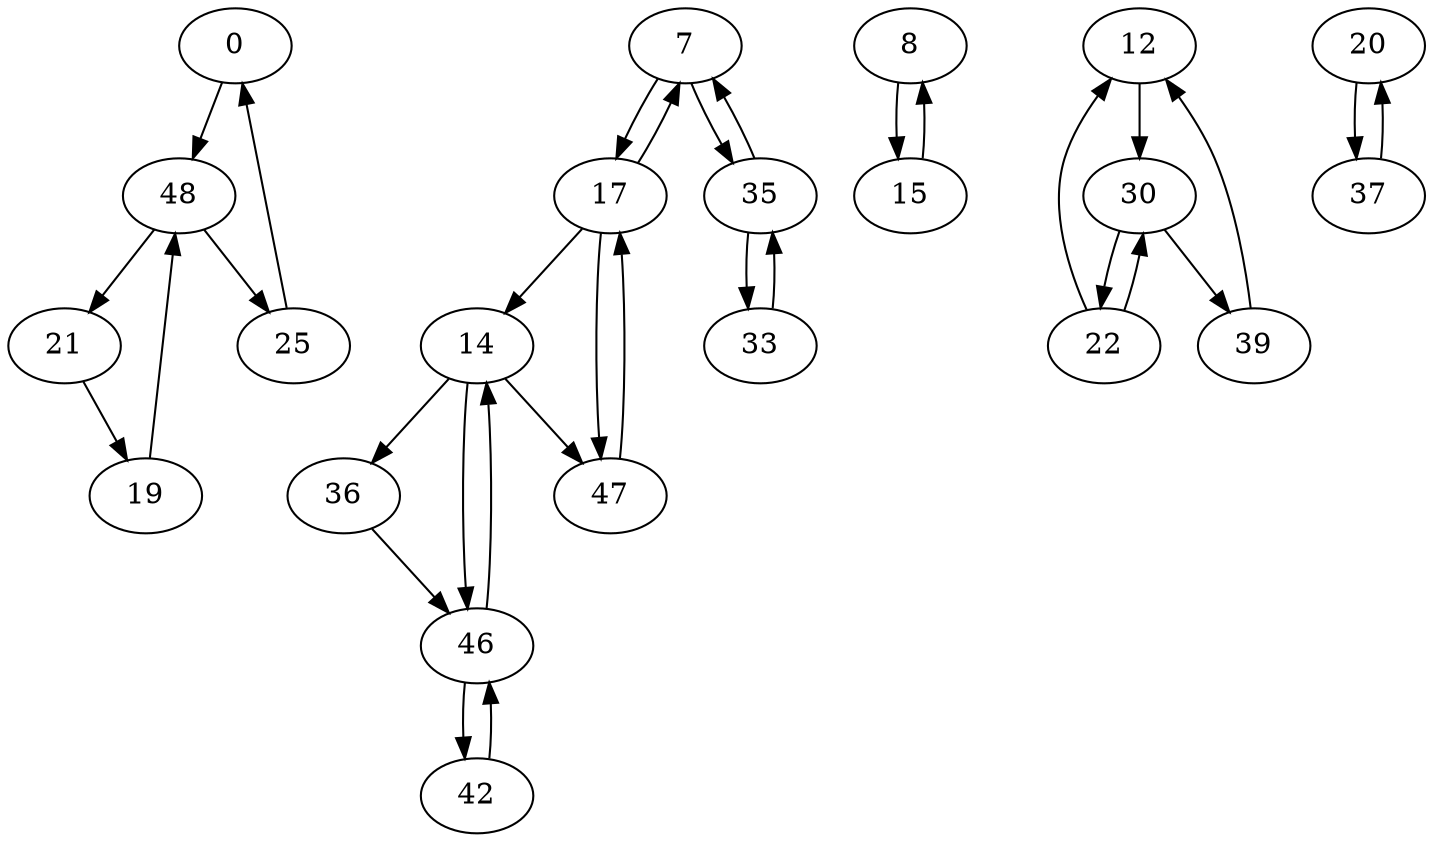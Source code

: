 digraph G {
  0 -> 48;
  7 -> 17;
  7 -> 35;
  8 -> 15;
  12 -> 30;
  14 -> 36;
  14 -> 46;
  14 -> 47;
  15 -> 8;
  17 -> 7;
  17 -> 14;
  17 -> 47;
  19 -> 48;
  20 -> 37;
  21 -> 19;
  22 -> 12;
  22 -> 30;
  25 -> 0;
  30 -> 22;
  30 -> 39;
  33 -> 35;
  35 -> 7;
  35 -> 33;
  36 -> 46;
  37 -> 20;
  39 -> 12;
  42 -> 46;
  46 -> 14;
  46 -> 42;
  47 -> 17;
  48 -> 21;
  48 -> 25;
}